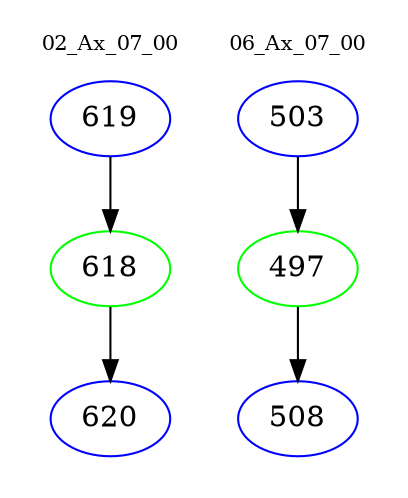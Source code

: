 digraph{
subgraph cluster_0 {
color = white
label = "02_Ax_07_00";
fontsize=10;
T0_619 [label="619", color="blue"]
T0_619 -> T0_618 [color="black"]
T0_618 [label="618", color="green"]
T0_618 -> T0_620 [color="black"]
T0_620 [label="620", color="blue"]
}
subgraph cluster_1 {
color = white
label = "06_Ax_07_00";
fontsize=10;
T1_503 [label="503", color="blue"]
T1_503 -> T1_497 [color="black"]
T1_497 [label="497", color="green"]
T1_497 -> T1_508 [color="black"]
T1_508 [label="508", color="blue"]
}
}
